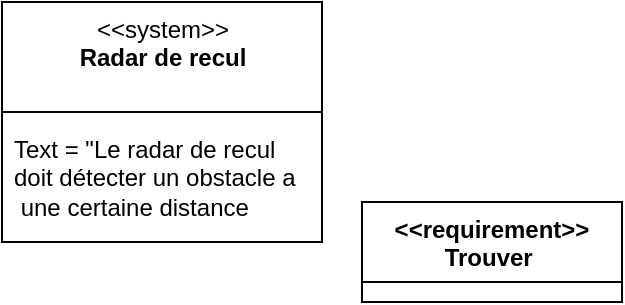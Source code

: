 <mxfile version="13.9.2" type="github">
  <diagram id="C5RBs43oDa-KdzZeNtuy" name="Page-1">
    <mxGraphModel dx="1022" dy="738" grid="1" gridSize="10" guides="1" tooltips="1" connect="1" arrows="1" fold="1" page="1" pageScale="1" pageWidth="827" pageHeight="1169" math="0" shadow="0">
      <root>
        <mxCell id="WIyWlLk6GJQsqaUBKTNV-0" />
        <mxCell id="WIyWlLk6GJQsqaUBKTNV-1" parent="WIyWlLk6GJQsqaUBKTNV-0" />
        <mxCell id="CYK6IF1NX_p0HlWvTa1t-4" value="&amp;lt;&amp;lt;system&amp;gt;&amp;gt;&lt;br&gt;&lt;b&gt;Radar de recul&lt;/b&gt;" style="swimlane;fontStyle=0;align=center;verticalAlign=top;childLayout=stackLayout;horizontal=1;startSize=55;horizontalStack=0;resizeParent=1;resizeParentMax=0;resizeLast=0;collapsible=0;marginBottom=0;html=1;" vertex="1" parent="WIyWlLk6GJQsqaUBKTNV-1">
          <mxGeometry x="300" y="100" width="160" height="120" as="geometry" />
        </mxCell>
        <mxCell id="CYK6IF1NX_p0HlWvTa1t-6" value="Text = &quot;Le radar de recul &lt;br&gt;doit détecter un obstacle a&lt;br&gt;&amp;nbsp;une certaine distance" style="text;html=1;strokeColor=none;fillColor=none;align=left;verticalAlign=middle;spacingLeft=4;spacingRight=4;overflow=hidden;rotatable=0;points=[[0,0.5],[1,0.5]];portConstraint=eastwest;" vertex="1" parent="CYK6IF1NX_p0HlWvTa1t-4">
          <mxGeometry y="55" width="160" height="65" as="geometry" />
        </mxCell>
        <mxCell id="CYK6IF1NX_p0HlWvTa1t-12" value="&lt;&lt;requirement&gt;&gt;&#xa;Trouver &#xa;" style="swimlane;fontStyle=1;align=center;verticalAlign=top;childLayout=stackLayout;horizontal=1;startSize=40;horizontalStack=0;resizeParent=1;resizeParentMax=0;resizeLast=0;collapsible=1;marginBottom=0;" vertex="1" collapsed="1" parent="WIyWlLk6GJQsqaUBKTNV-1">
          <mxGeometry x="480" y="200" width="130" height="50" as="geometry">
            <mxRectangle x="320" y="410" width="170" height="40" as="alternateBounds" />
          </mxGeometry>
        </mxCell>
      </root>
    </mxGraphModel>
  </diagram>
</mxfile>
